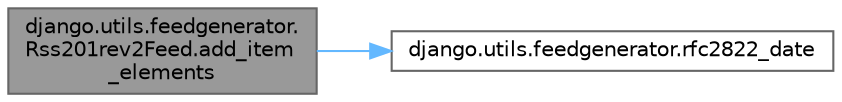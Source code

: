 digraph "django.utils.feedgenerator.Rss201rev2Feed.add_item_elements"
{
 // LATEX_PDF_SIZE
  bgcolor="transparent";
  edge [fontname=Helvetica,fontsize=10,labelfontname=Helvetica,labelfontsize=10];
  node [fontname=Helvetica,fontsize=10,shape=box,height=0.2,width=0.4];
  rankdir="LR";
  Node1 [id="Node000001",label="django.utils.feedgenerator.\lRss201rev2Feed.add_item\l_elements",height=0.2,width=0.4,color="gray40", fillcolor="grey60", style="filled", fontcolor="black",tooltip=" "];
  Node1 -> Node2 [id="edge1_Node000001_Node000002",color="steelblue1",style="solid",tooltip=" "];
  Node2 [id="Node000002",label="django.utils.feedgenerator.rfc2822_date",height=0.2,width=0.4,color="grey40", fillcolor="white", style="filled",URL="$namespacedjango_1_1utils_1_1feedgenerator.html#a9424ee58dd9380f4e5ad7635b2daaa8e",tooltip=" "];
}
